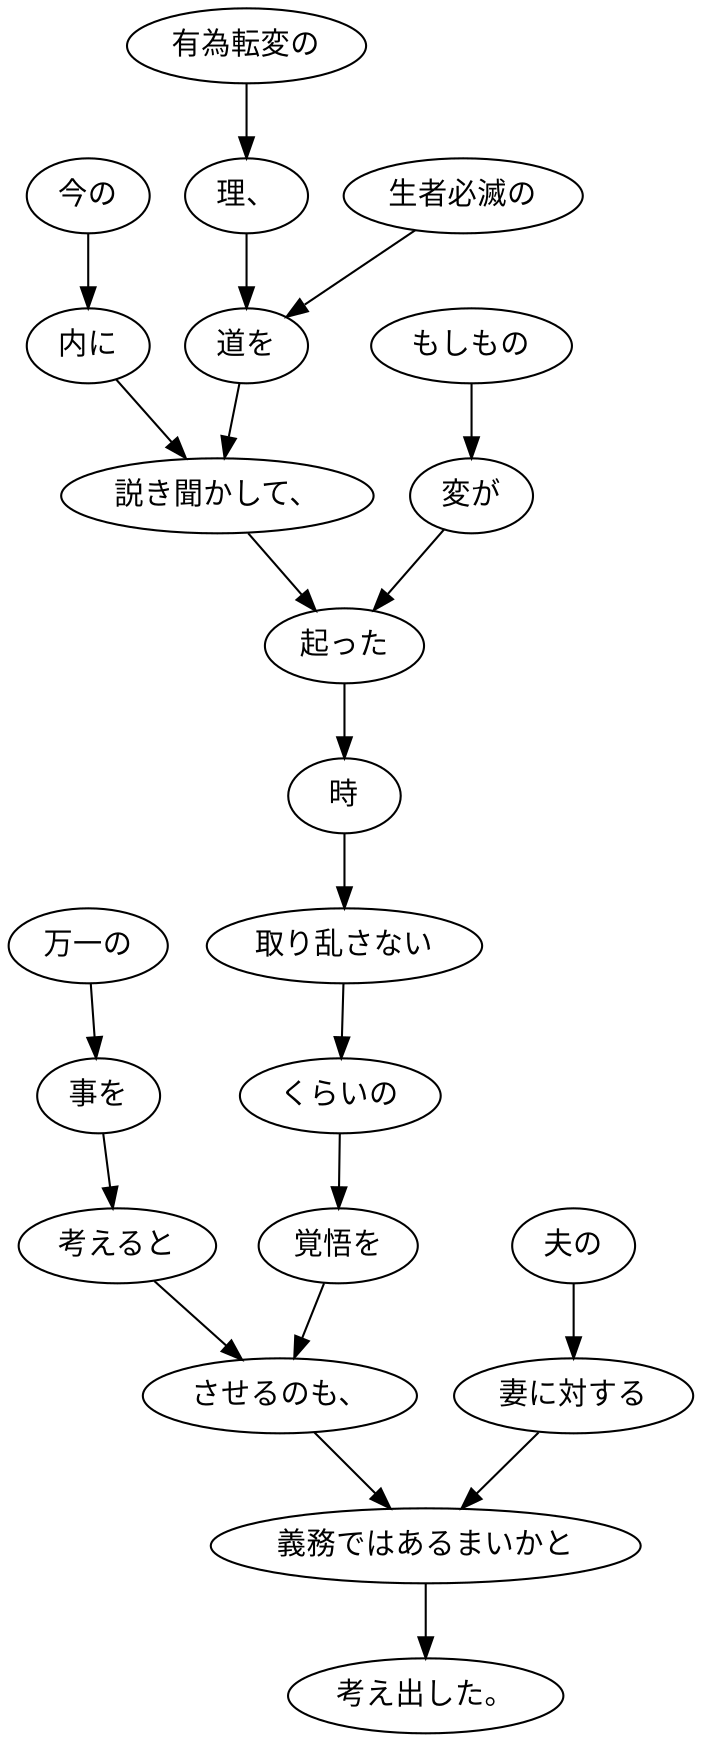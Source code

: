 digraph graph1198 {
	node0 [label="万一の"];
	node1 [label="事を"];
	node2 [label="考えると"];
	node3 [label="今の"];
	node4 [label="内に"];
	node5 [label="有為転変の"];
	node6 [label="理、"];
	node7 [label="生者必滅の"];
	node8 [label="道を"];
	node9 [label="説き聞かして、"];
	node10 [label="もしもの"];
	node11 [label="変が"];
	node12 [label="起った"];
	node13 [label="時"];
	node14 [label="取り乱さない"];
	node15 [label="くらいの"];
	node16 [label="覚悟を"];
	node17 [label="させるのも、"];
	node18 [label="夫の"];
	node19 [label="妻に対する"];
	node20 [label="義務ではあるまいかと"];
	node21 [label="考え出した。"];
	node0 -> node1;
	node1 -> node2;
	node2 -> node17;
	node3 -> node4;
	node4 -> node9;
	node5 -> node6;
	node6 -> node8;
	node7 -> node8;
	node8 -> node9;
	node9 -> node12;
	node10 -> node11;
	node11 -> node12;
	node12 -> node13;
	node13 -> node14;
	node14 -> node15;
	node15 -> node16;
	node16 -> node17;
	node17 -> node20;
	node18 -> node19;
	node19 -> node20;
	node20 -> node21;
}
